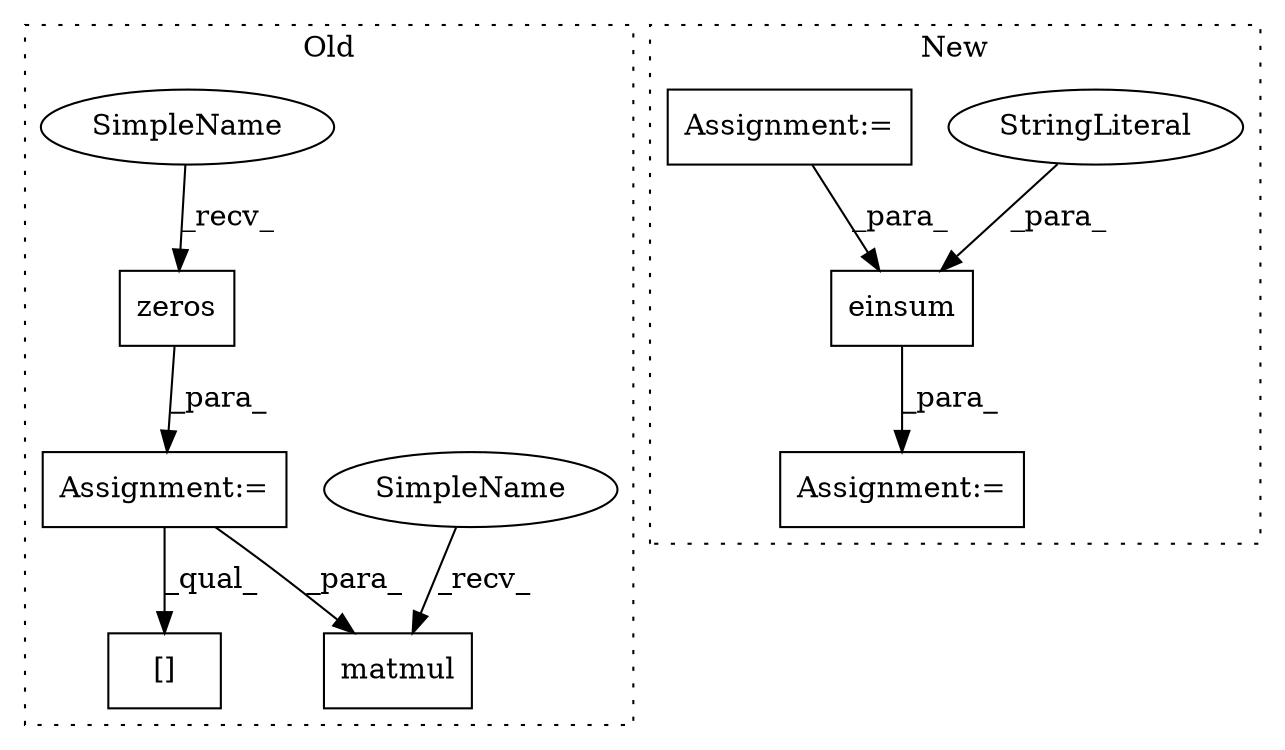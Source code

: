 digraph G {
subgraph cluster0 {
1 [label="matmul" a="32" s="3245,3283" l="7,1" shape="box"];
5 [label="zeros" a="32" s="2801,2860" l="6,1" shape="box"];
6 [label="[]" a="2" s="3217,3231" l="13,1" shape="box"];
8 [label="Assignment:=" a="7" s="2783" l="12" shape="box"];
9 [label="SimpleName" a="42" s="3239" l="5" shape="ellipse"];
10 [label="SimpleName" a="42" s="2795" l="5" shape="ellipse"];
label = "Old";
style="dotted";
}
subgraph cluster1 {
2 [label="einsum" a="32" s="3067,3101" l="7,1" shape="box"];
3 [label="StringLiteral" a="45" s="3074" l="18" shape="ellipse"];
4 [label="Assignment:=" a="7" s="2901" l="1" shape="box"];
7 [label="Assignment:=" a="7" s="3050" l="12" shape="box"];
label = "New";
style="dotted";
}
2 -> 7 [label="_para_"];
3 -> 2 [label="_para_"];
4 -> 2 [label="_para_"];
5 -> 8 [label="_para_"];
8 -> 1 [label="_para_"];
8 -> 6 [label="_qual_"];
9 -> 1 [label="_recv_"];
10 -> 5 [label="_recv_"];
}